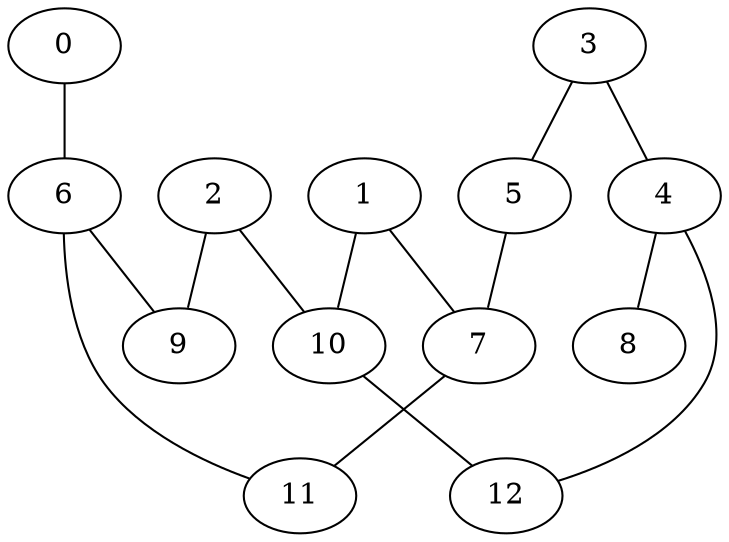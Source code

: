 graph "sampletest150-mod4_image12.bmp" {
	0	 [type=endpoint,
		x=528,
		y=282];
	6	 [type=intersection,
		x=420,
		y=264];
	0 -- 6	 [angle0=".17",
		frequency=1,
		type0=line];
	1	 [type=corner,
		x=360,
		y=163];
	7	 [type=intersection,
		x=422,
		y=138];
	1 -- 7	 [angle0="-.38",
		frequency=1,
		type0=line];
	10	 [type=intersection,
		x=129,
		y=386];
	1 -- 10	 [angle0="-.77",
		frequency=1,
		type0=line];
	2	 [type=corner,
		x=413,
		y=404];
	9	 [type=corner,
		x=407,
		y=272];
	2 -- 9	 [angle0="1.53",
		frequency=1,
		type0=line];
	2 -- 10	 [angle0=".06",
		frequency=1,
		type0=line];
	3	 [type=corner,
		x=124,
		y=100];
	4	 [type=intersection,
		x=109,
		y=282];
	3 -- 4	 [angle0="-1.49",
		frequency=1,
		type0=line];
	5	 [type=corner,
		x=402,
		y=97];
	3 -- 5	 [angle0="-.01",
		frequency=1,
		type0=line];
	8	 [type=endpoint,
		x=3,
		y=269];
	4 -- 8	 [angle0=".12",
		frequency=1,
		type0=line];
	12	 [type=corner,
		x=112,
		y=374];
	4 -- 12	 [angle0="1.54",
		frequency=1,
		type0=line];
	5 -- 7	 [angle0="1.12",
		frequency=1,
		type0=line];
	6 -- 9	 [angle0="-.55",
		frequency=1,
		type0=line];
	11	 [type=corner,
		x=406,
		y=263];
	6 -- 11	 [angle0=".07",
		frequency=1,
		type0=line];
	7 -- 11	 [angle0="-1.44",
		frequency=1,
		type0=line];
	10 -- 12	 [angle0=".61",
		frequency=1,
		type0=line];
}
